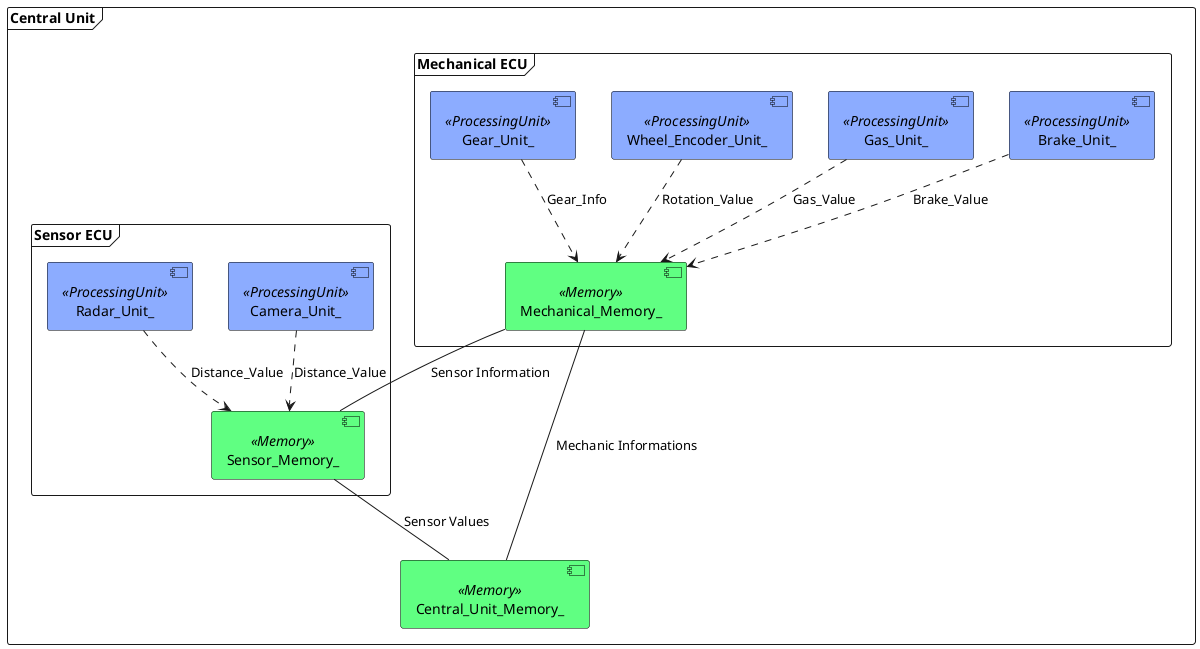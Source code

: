 @startuml

' ===== FRAMES =====

	frame "Central Unit" as Central_Unit_ {
	
		[Central_Unit_Memory_] as Central_Unit_Memory_ <<Memory>>
	
		frame "Mechanical ECU" as Mechanical_ECU_ {
		
			[Mechanical_Memory_] as Mechanical_Memory_ <<Memory>>
			[Brake_Unit_] as Brake_Unit_ <<ProcessingUnit>>
			[Gas_Unit_] as Gas_Unit_ <<ProcessingUnit>>
			[Wheel_Encoder_Unit_] as Wheel_Encoder_Unit_ <<ProcessingUnit>>
			[Gear_Unit_] as Gear_Unit_ <<ProcessingUnit>>
		}
	
		frame "Sensor ECU" as Sensor_ECU_ {
		
			[Sensor_Memory_] as Sensor_Memory_ <<Memory>>
			[Camera_Unit_] as Camera_Unit_ <<ProcessingUnit>>
			[Radar_Unit_] as Radar_Unit_ <<ProcessingUnit>>
		}
	}

' ===== ROUTES =====

' add physical connections of structure Central Unit:

	Mechanical_Memory_ -- Central_Unit_Memory_ : Mechanic Informations

	Mechanical_Memory_ -- Sensor_Memory_ : Sensor Information

	Sensor_Memory_ -- Central_Unit_Memory_ : Sensor Values

' add logical connections of processing unit Brake Unit:

	Brake_Unit_ ..>Mechanical_Memory_ : Brake_Value

' add logical connections of processing unit Gas Unit:

	Gas_Unit_ ..>Mechanical_Memory_ : Gas_Value

' add logical connections of processing unit Wheel Encoder Unit:

	Wheel_Encoder_Unit_ ..>Mechanical_Memory_ : Rotation_Value

' add logical connections of processing unit Gear Unit:

	Gear_Unit_ ..>Mechanical_Memory_ : Gear_Info

' add logical connections of processing unit Camera Unit:

	Camera_Unit_ ..>Sensor_Memory_ : Distance_Value

' add logical connections of processing unit Radar Unit:

	Radar_Unit_ ..>Sensor_Memory_ : Distance_Value

skinparam component {
	backgroundColor<<ProcessingUnit>> #8CACFF
	borderColor<<ProcessingUnit>> #000000
	backgroundColor<<ConnectionHandler>> #FFFFA0
	borderColor<<ConnectionHandler>> #000000
	backgroundColor<<Memory>> #60FF82
	borderColor<<Memory>> #000000
	backgroundColor<<Cache>> #C8FFA6
	borderColor<<Cache>> #000000
	ArrowFontColor #C0C0C0
}

@enduml
